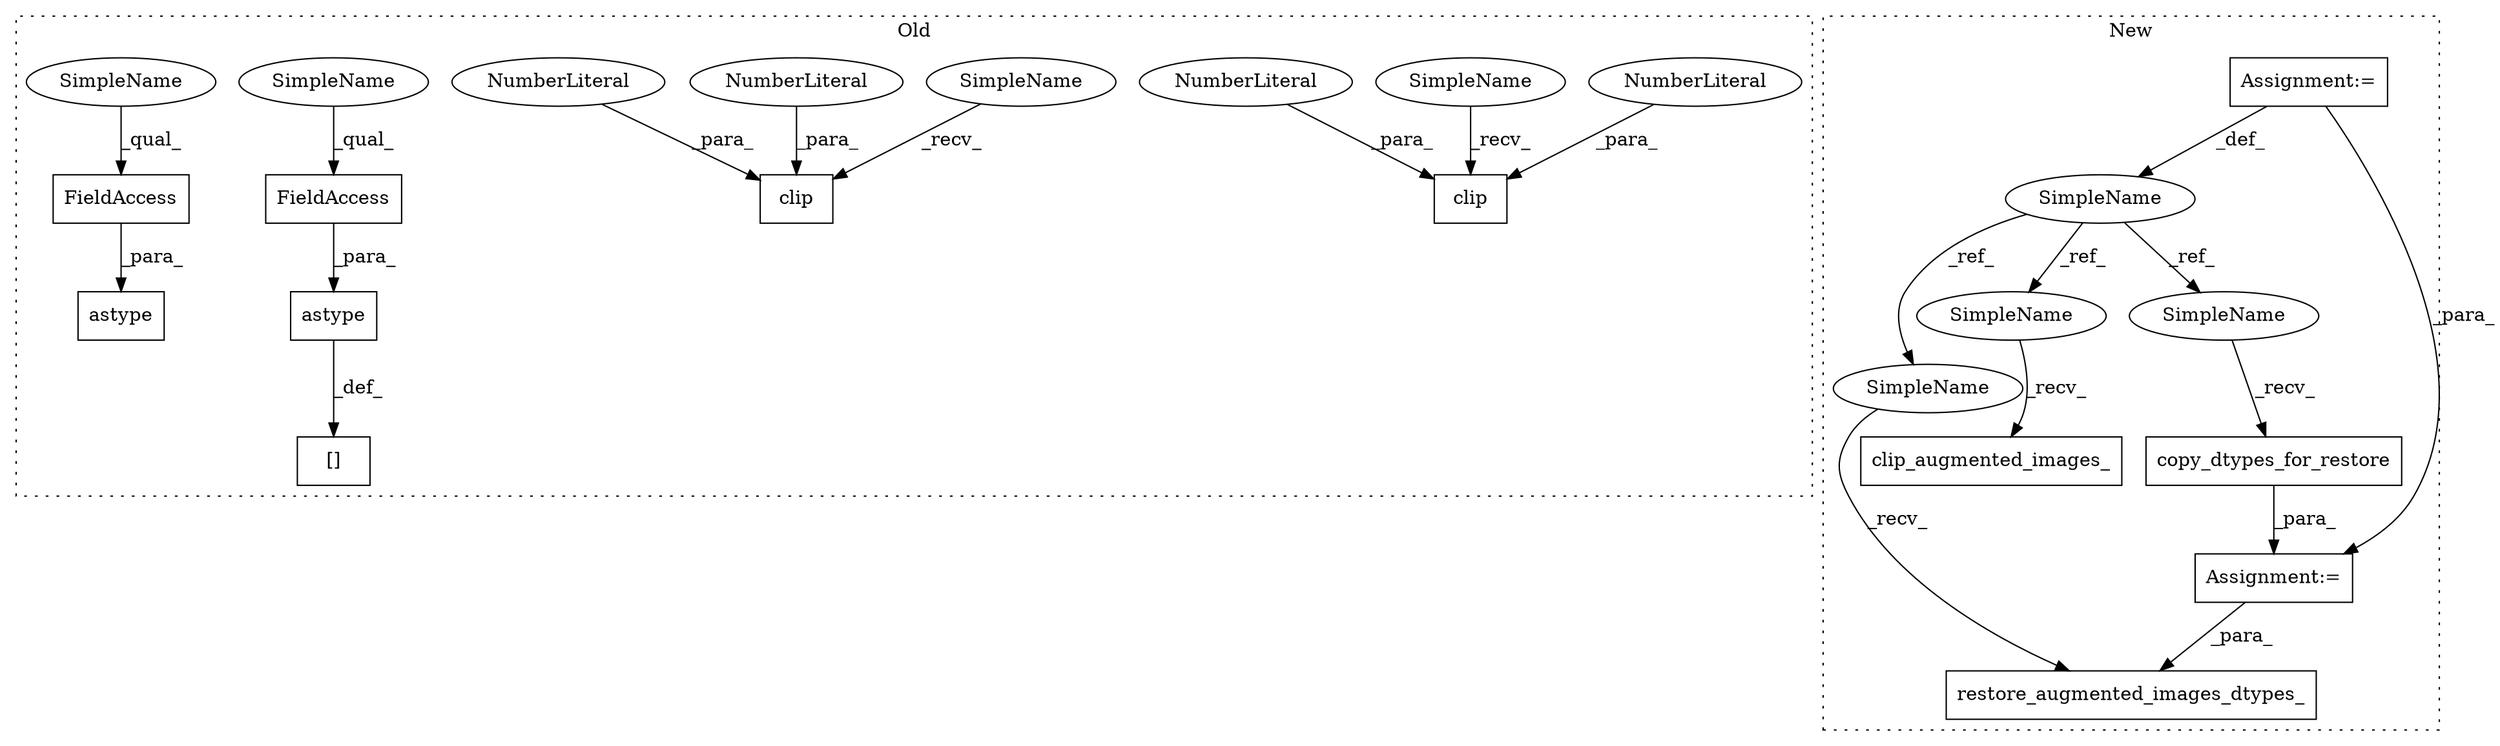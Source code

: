digraph G {
subgraph cluster0 {
1 [label="astype" a="32" s="26918,26936" l="7,1" shape="box"];
6 [label="FieldAccess" a="22" s="26925" l="11" shape="box"];
9 [label="[]" a="2" s="26902,26910" l="7,1" shape="box"];
10 [label="clip" a="32" s="26869,26891" l="5,1" shape="box"];
11 [label="NumberLiteral" a="34" s="26882" l="3" shape="ellipse"];
12 [label="NumberLiteral" a="34" s="26880" l="1" shape="ellipse"];
13 [label="FieldAccess" a="22" s="27275" l="11" shape="box"];
14 [label="astype" a="32" s="27268,27286" l="7,1" shape="box"];
15 [label="clip" a="32" s="27217,27239" l="5,1" shape="box"];
16 [label="NumberLiteral" a="34" s="27230" l="3" shape="ellipse"];
17 [label="NumberLiteral" a="34" s="27228" l="1" shape="ellipse"];
18 [label="SimpleName" a="42" s="26925" l="5" shape="ellipse"];
19 [label="SimpleName" a="42" s="26863" l="5" shape="ellipse"];
20 [label="SimpleName" a="42" s="27211" l="5" shape="ellipse"];
21 [label="SimpleName" a="42" s="27275" l="5" shape="ellipse"];
label = "Old";
style="dotted";
}
subgraph cluster1 {
2 [label="copy_dtypes_for_restore" a="32" s="26332,26362" l="24,1" shape="box"];
3 [label="SimpleName" a="42" s="26237" l="4" shape="ellipse"];
4 [label="restore_augmented_images_dtypes_" a="32" s="27777,27829" l="33,1" shape="box"];
5 [label="clip_augmented_images_" a="32" s="27706,27765" l="23,1" shape="box"];
7 [label="Assignment:=" a="7" s="26326" l="1" shape="box"];
8 [label="Assignment:=" a="7" s="26237" l="4" shape="box"];
22 [label="SimpleName" a="42" s="27772" l="4" shape="ellipse"];
23 [label="SimpleName" a="42" s="27701" l="4" shape="ellipse"];
24 [label="SimpleName" a="42" s="26327" l="4" shape="ellipse"];
label = "New";
style="dotted";
}
1 -> 9 [label="_def_"];
2 -> 7 [label="_para_"];
3 -> 23 [label="_ref_"];
3 -> 22 [label="_ref_"];
3 -> 24 [label="_ref_"];
6 -> 1 [label="_para_"];
7 -> 4 [label="_para_"];
8 -> 7 [label="_para_"];
8 -> 3 [label="_def_"];
11 -> 10 [label="_para_"];
12 -> 10 [label="_para_"];
13 -> 14 [label="_para_"];
16 -> 15 [label="_para_"];
17 -> 15 [label="_para_"];
18 -> 6 [label="_qual_"];
19 -> 10 [label="_recv_"];
20 -> 15 [label="_recv_"];
21 -> 13 [label="_qual_"];
22 -> 4 [label="_recv_"];
23 -> 5 [label="_recv_"];
24 -> 2 [label="_recv_"];
}